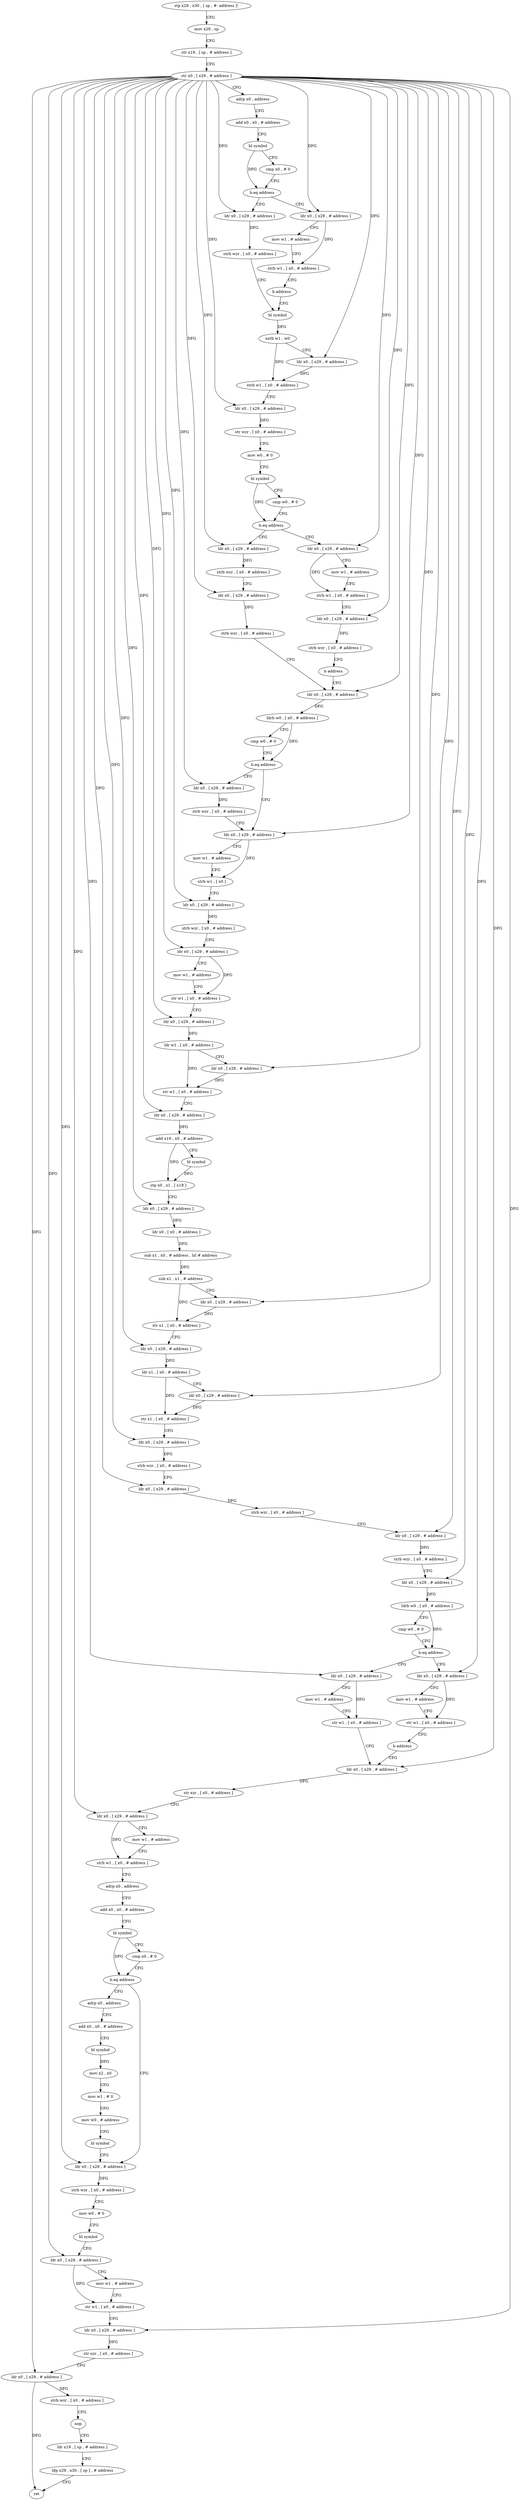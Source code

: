 digraph "func" {
"4247712" [label = "stp x29 , x30 , [ sp , #- address ]!" ]
"4247716" [label = "mov x29 , sp" ]
"4247720" [label = "str x19 , [ sp , # address ]" ]
"4247724" [label = "str x0 , [ x29 , # address ]" ]
"4247728" [label = "adrp x0 , address" ]
"4247732" [label = "add x0 , x0 , # address" ]
"4247736" [label = "bl symbol" ]
"4247740" [label = "cmp x0 , # 0" ]
"4247744" [label = "b.eq address" ]
"4247764" [label = "ldr x0 , [ x29 , # address ]" ]
"4247748" [label = "ldr x0 , [ x29 , # address ]" ]
"4247768" [label = "strb wzr , [ x0 , # address ]" ]
"4247772" [label = "bl symbol" ]
"4247752" [label = "mov w1 , # address" ]
"4247756" [label = "strb w1 , [ x0 , # address ]" ]
"4247760" [label = "b address" ]
"4247836" [label = "ldr x0 , [ x29 , # address ]" ]
"4247840" [label = "strb wzr , [ x0 , # address ]" ]
"4247844" [label = "ldr x0 , [ x29 , # address ]" ]
"4247848" [label = "strb wzr , [ x0 , # address ]" ]
"4247852" [label = "ldr x0 , [ x29 , # address ]" ]
"4247812" [label = "ldr x0 , [ x29 , # address ]" ]
"4247816" [label = "mov w1 , # address" ]
"4247820" [label = "strb w1 , [ x0 , # address ]" ]
"4247824" [label = "ldr x0 , [ x29 , # address ]" ]
"4247828" [label = "strb wzr , [ x0 , # address ]" ]
"4247832" [label = "b address" ]
"4247776" [label = "uxtb w1 , w0" ]
"4247780" [label = "ldr x0 , [ x29 , # address ]" ]
"4247784" [label = "strb w1 , [ x0 , # address ]" ]
"4247788" [label = "ldr x0 , [ x29 , # address ]" ]
"4247792" [label = "str wzr , [ x0 , # address ]" ]
"4247796" [label = "mov w0 , # 0" ]
"4247800" [label = "bl symbol" ]
"4247804" [label = "cmp w0 , # 0" ]
"4247808" [label = "b.eq address" ]
"4247876" [label = "ldr x0 , [ x29 , # address ]" ]
"4247880" [label = "mov w1 , # address" ]
"4247884" [label = "strb w1 , [ x0 ]" ]
"4247888" [label = "ldr x0 , [ x29 , # address ]" ]
"4247892" [label = "strb wzr , [ x0 , # address ]" ]
"4247896" [label = "ldr x0 , [ x29 , # address ]" ]
"4247900" [label = "mov w1 , # address" ]
"4247904" [label = "str w1 , [ x0 , # address ]" ]
"4247908" [label = "ldr x0 , [ x29 , # address ]" ]
"4247912" [label = "ldr w1 , [ x0 , # address ]" ]
"4247916" [label = "ldr x0 , [ x29 , # address ]" ]
"4247920" [label = "str w1 , [ x0 , # address ]" ]
"4247924" [label = "ldr x0 , [ x29 , # address ]" ]
"4247928" [label = "add x19 , x0 , # address" ]
"4247932" [label = "bl symbol" ]
"4247936" [label = "stp x0 , x1 , [ x19 ]" ]
"4247940" [label = "ldr x0 , [ x29 , # address ]" ]
"4247944" [label = "ldr x0 , [ x0 , # address ]" ]
"4247948" [label = "sub x1 , x0 , # address , lsl # address" ]
"4247952" [label = "sub x1 , x1 , # address" ]
"4247956" [label = "ldr x0 , [ x29 , # address ]" ]
"4247960" [label = "str x1 , [ x0 , # address ]" ]
"4247964" [label = "ldr x0 , [ x29 , # address ]" ]
"4247968" [label = "ldr x1 , [ x0 , # address ]" ]
"4247972" [label = "ldr x0 , [ x29 , # address ]" ]
"4247976" [label = "str x1 , [ x0 , # address ]" ]
"4247980" [label = "ldr x0 , [ x29 , # address ]" ]
"4247984" [label = "strb wzr , [ x0 , # address ]" ]
"4247988" [label = "ldr x0 , [ x29 , # address ]" ]
"4247992" [label = "strb wzr , [ x0 , # address ]" ]
"4247996" [label = "ldr x0 , [ x29 , # address ]" ]
"4248000" [label = "strb wzr , [ x0 , # address ]" ]
"4248004" [label = "ldr x0 , [ x29 , # address ]" ]
"4248008" [label = "ldrb w0 , [ x0 , # address ]" ]
"4248012" [label = "cmp w0 , # 0" ]
"4248016" [label = "b.eq address" ]
"4248036" [label = "ldr x0 , [ x29 , # address ]" ]
"4248020" [label = "ldr x0 , [ x29 , # address ]" ]
"4247868" [label = "ldr x0 , [ x29 , # address ]" ]
"4247872" [label = "strb wzr , [ x0 , # address ]" ]
"4247856" [label = "ldrb w0 , [ x0 , # address ]" ]
"4247860" [label = "cmp w0 , # 0" ]
"4247864" [label = "b.eq address" ]
"4248040" [label = "mov w1 , # address" ]
"4248044" [label = "str w1 , [ x0 , # address ]" ]
"4248048" [label = "ldr x0 , [ x29 , # address ]" ]
"4248024" [label = "mov w1 , # address" ]
"4248028" [label = "str w1 , [ x0 , # address ]" ]
"4248032" [label = "b address" ]
"4248116" [label = "ldr x0 , [ x29 , # address ]" ]
"4248120" [label = "strb wzr , [ x0 , # address ]" ]
"4248124" [label = "mov w0 , # 0" ]
"4248128" [label = "bl symbol" ]
"4248132" [label = "ldr x0 , [ x29 , # address ]" ]
"4248136" [label = "mov w1 , # address" ]
"4248140" [label = "str w1 , [ x0 , # address ]" ]
"4248144" [label = "ldr x0 , [ x29 , # address ]" ]
"4248148" [label = "str xzr , [ x0 , # address ]" ]
"4248152" [label = "ldr x0 , [ x29 , # address ]" ]
"4248156" [label = "strb wzr , [ x0 , # address ]" ]
"4248160" [label = "nop" ]
"4248164" [label = "ldr x19 , [ sp , # address ]" ]
"4248168" [label = "ldp x29 , x30 , [ sp ] , # address" ]
"4248172" [label = "ret" ]
"4248088" [label = "adrp x0 , address" ]
"4248092" [label = "add x0 , x0 , # address" ]
"4248096" [label = "bl symbol" ]
"4248100" [label = "mov x2 , x0" ]
"4248104" [label = "mov w1 , # 0" ]
"4248108" [label = "mov w0 , # address" ]
"4248112" [label = "bl symbol" ]
"4248052" [label = "str xzr , [ x0 , # address ]" ]
"4248056" [label = "ldr x0 , [ x29 , # address ]" ]
"4248060" [label = "mov w1 , # address" ]
"4248064" [label = "strh w1 , [ x0 , # address ]" ]
"4248068" [label = "adrp x0 , address" ]
"4248072" [label = "add x0 , x0 , # address" ]
"4248076" [label = "bl symbol" ]
"4248080" [label = "cmp x0 , # 0" ]
"4248084" [label = "b.eq address" ]
"4247712" -> "4247716" [ label = "CFG" ]
"4247716" -> "4247720" [ label = "CFG" ]
"4247720" -> "4247724" [ label = "CFG" ]
"4247724" -> "4247728" [ label = "CFG" ]
"4247724" -> "4247764" [ label = "DFG" ]
"4247724" -> "4247748" [ label = "DFG" ]
"4247724" -> "4247780" [ label = "DFG" ]
"4247724" -> "4247788" [ label = "DFG" ]
"4247724" -> "4247836" [ label = "DFG" ]
"4247724" -> "4247844" [ label = "DFG" ]
"4247724" -> "4247812" [ label = "DFG" ]
"4247724" -> "4247824" [ label = "DFG" ]
"4247724" -> "4247852" [ label = "DFG" ]
"4247724" -> "4247876" [ label = "DFG" ]
"4247724" -> "4247888" [ label = "DFG" ]
"4247724" -> "4247896" [ label = "DFG" ]
"4247724" -> "4247908" [ label = "DFG" ]
"4247724" -> "4247916" [ label = "DFG" ]
"4247724" -> "4247924" [ label = "DFG" ]
"4247724" -> "4247940" [ label = "DFG" ]
"4247724" -> "4247956" [ label = "DFG" ]
"4247724" -> "4247964" [ label = "DFG" ]
"4247724" -> "4247972" [ label = "DFG" ]
"4247724" -> "4247980" [ label = "DFG" ]
"4247724" -> "4247988" [ label = "DFG" ]
"4247724" -> "4247996" [ label = "DFG" ]
"4247724" -> "4248004" [ label = "DFG" ]
"4247724" -> "4247868" [ label = "DFG" ]
"4247724" -> "4248036" [ label = "DFG" ]
"4247724" -> "4248020" [ label = "DFG" ]
"4247724" -> "4248048" [ label = "DFG" ]
"4247724" -> "4248056" [ label = "DFG" ]
"4247724" -> "4248116" [ label = "DFG" ]
"4247724" -> "4248132" [ label = "DFG" ]
"4247724" -> "4248144" [ label = "DFG" ]
"4247724" -> "4248152" [ label = "DFG" ]
"4247728" -> "4247732" [ label = "CFG" ]
"4247732" -> "4247736" [ label = "CFG" ]
"4247736" -> "4247740" [ label = "CFG" ]
"4247736" -> "4247744" [ label = "DFG" ]
"4247740" -> "4247744" [ label = "CFG" ]
"4247744" -> "4247764" [ label = "CFG" ]
"4247744" -> "4247748" [ label = "CFG" ]
"4247764" -> "4247768" [ label = "DFG" ]
"4247748" -> "4247752" [ label = "CFG" ]
"4247748" -> "4247756" [ label = "DFG" ]
"4247768" -> "4247772" [ label = "CFG" ]
"4247772" -> "4247776" [ label = "DFG" ]
"4247752" -> "4247756" [ label = "CFG" ]
"4247756" -> "4247760" [ label = "CFG" ]
"4247760" -> "4247772" [ label = "CFG" ]
"4247836" -> "4247840" [ label = "DFG" ]
"4247840" -> "4247844" [ label = "CFG" ]
"4247844" -> "4247848" [ label = "DFG" ]
"4247848" -> "4247852" [ label = "CFG" ]
"4247852" -> "4247856" [ label = "DFG" ]
"4247812" -> "4247816" [ label = "CFG" ]
"4247812" -> "4247820" [ label = "DFG" ]
"4247816" -> "4247820" [ label = "CFG" ]
"4247820" -> "4247824" [ label = "CFG" ]
"4247824" -> "4247828" [ label = "DFG" ]
"4247828" -> "4247832" [ label = "CFG" ]
"4247832" -> "4247852" [ label = "CFG" ]
"4247776" -> "4247780" [ label = "CFG" ]
"4247776" -> "4247784" [ label = "DFG" ]
"4247780" -> "4247784" [ label = "DFG" ]
"4247784" -> "4247788" [ label = "CFG" ]
"4247788" -> "4247792" [ label = "DFG" ]
"4247792" -> "4247796" [ label = "CFG" ]
"4247796" -> "4247800" [ label = "CFG" ]
"4247800" -> "4247804" [ label = "CFG" ]
"4247800" -> "4247808" [ label = "DFG" ]
"4247804" -> "4247808" [ label = "CFG" ]
"4247808" -> "4247836" [ label = "CFG" ]
"4247808" -> "4247812" [ label = "CFG" ]
"4247876" -> "4247880" [ label = "CFG" ]
"4247876" -> "4247884" [ label = "DFG" ]
"4247880" -> "4247884" [ label = "CFG" ]
"4247884" -> "4247888" [ label = "CFG" ]
"4247888" -> "4247892" [ label = "DFG" ]
"4247892" -> "4247896" [ label = "CFG" ]
"4247896" -> "4247900" [ label = "CFG" ]
"4247896" -> "4247904" [ label = "DFG" ]
"4247900" -> "4247904" [ label = "CFG" ]
"4247904" -> "4247908" [ label = "CFG" ]
"4247908" -> "4247912" [ label = "DFG" ]
"4247912" -> "4247916" [ label = "CFG" ]
"4247912" -> "4247920" [ label = "DFG" ]
"4247916" -> "4247920" [ label = "DFG" ]
"4247920" -> "4247924" [ label = "CFG" ]
"4247924" -> "4247928" [ label = "DFG" ]
"4247928" -> "4247932" [ label = "CFG" ]
"4247928" -> "4247936" [ label = "DFG" ]
"4247932" -> "4247936" [ label = "DFG" ]
"4247936" -> "4247940" [ label = "CFG" ]
"4247940" -> "4247944" [ label = "DFG" ]
"4247944" -> "4247948" [ label = "DFG" ]
"4247948" -> "4247952" [ label = "DFG" ]
"4247952" -> "4247956" [ label = "CFG" ]
"4247952" -> "4247960" [ label = "DFG" ]
"4247956" -> "4247960" [ label = "DFG" ]
"4247960" -> "4247964" [ label = "CFG" ]
"4247964" -> "4247968" [ label = "DFG" ]
"4247968" -> "4247972" [ label = "CFG" ]
"4247968" -> "4247976" [ label = "DFG" ]
"4247972" -> "4247976" [ label = "DFG" ]
"4247976" -> "4247980" [ label = "CFG" ]
"4247980" -> "4247984" [ label = "DFG" ]
"4247984" -> "4247988" [ label = "CFG" ]
"4247988" -> "4247992" [ label = "DFG" ]
"4247992" -> "4247996" [ label = "CFG" ]
"4247996" -> "4248000" [ label = "DFG" ]
"4248000" -> "4248004" [ label = "CFG" ]
"4248004" -> "4248008" [ label = "DFG" ]
"4248008" -> "4248012" [ label = "CFG" ]
"4248008" -> "4248016" [ label = "DFG" ]
"4248012" -> "4248016" [ label = "CFG" ]
"4248016" -> "4248036" [ label = "CFG" ]
"4248016" -> "4248020" [ label = "CFG" ]
"4248036" -> "4248040" [ label = "CFG" ]
"4248036" -> "4248044" [ label = "DFG" ]
"4248020" -> "4248024" [ label = "CFG" ]
"4248020" -> "4248028" [ label = "DFG" ]
"4247868" -> "4247872" [ label = "DFG" ]
"4247872" -> "4247876" [ label = "CFG" ]
"4247856" -> "4247860" [ label = "CFG" ]
"4247856" -> "4247864" [ label = "DFG" ]
"4247860" -> "4247864" [ label = "CFG" ]
"4247864" -> "4247876" [ label = "CFG" ]
"4247864" -> "4247868" [ label = "CFG" ]
"4248040" -> "4248044" [ label = "CFG" ]
"4248044" -> "4248048" [ label = "CFG" ]
"4248048" -> "4248052" [ label = "DFG" ]
"4248024" -> "4248028" [ label = "CFG" ]
"4248028" -> "4248032" [ label = "CFG" ]
"4248032" -> "4248048" [ label = "CFG" ]
"4248116" -> "4248120" [ label = "DFG" ]
"4248120" -> "4248124" [ label = "CFG" ]
"4248124" -> "4248128" [ label = "CFG" ]
"4248128" -> "4248132" [ label = "CFG" ]
"4248132" -> "4248136" [ label = "CFG" ]
"4248132" -> "4248140" [ label = "DFG" ]
"4248136" -> "4248140" [ label = "CFG" ]
"4248140" -> "4248144" [ label = "CFG" ]
"4248144" -> "4248148" [ label = "DFG" ]
"4248148" -> "4248152" [ label = "CFG" ]
"4248152" -> "4248156" [ label = "DFG" ]
"4248152" -> "4248172" [ label = "DFG" ]
"4248156" -> "4248160" [ label = "CFG" ]
"4248160" -> "4248164" [ label = "CFG" ]
"4248164" -> "4248168" [ label = "CFG" ]
"4248168" -> "4248172" [ label = "CFG" ]
"4248088" -> "4248092" [ label = "CFG" ]
"4248092" -> "4248096" [ label = "CFG" ]
"4248096" -> "4248100" [ label = "DFG" ]
"4248100" -> "4248104" [ label = "CFG" ]
"4248104" -> "4248108" [ label = "CFG" ]
"4248108" -> "4248112" [ label = "CFG" ]
"4248112" -> "4248116" [ label = "CFG" ]
"4248052" -> "4248056" [ label = "CFG" ]
"4248056" -> "4248060" [ label = "CFG" ]
"4248056" -> "4248064" [ label = "DFG" ]
"4248060" -> "4248064" [ label = "CFG" ]
"4248064" -> "4248068" [ label = "CFG" ]
"4248068" -> "4248072" [ label = "CFG" ]
"4248072" -> "4248076" [ label = "CFG" ]
"4248076" -> "4248080" [ label = "CFG" ]
"4248076" -> "4248084" [ label = "DFG" ]
"4248080" -> "4248084" [ label = "CFG" ]
"4248084" -> "4248116" [ label = "CFG" ]
"4248084" -> "4248088" [ label = "CFG" ]
}
